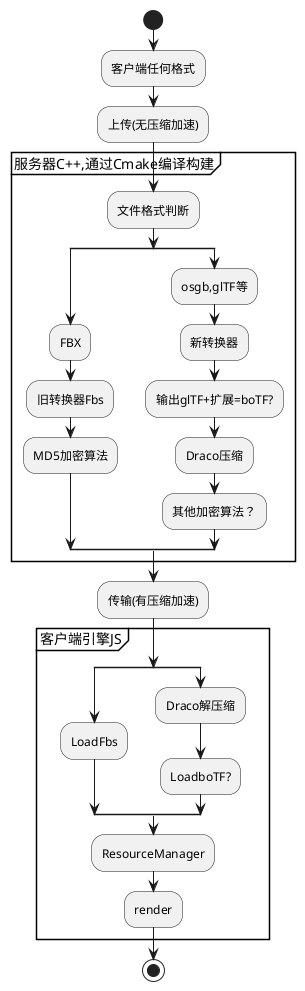 @startuml NewConverter
start
:客户端任何格式;
:上传(无压缩加速);
partition "服务器C++,通过Cmake编译构建"{
:文件格式判断;
split
:FBX;
:旧转换器Fbs;
:MD5加密算法;
splitagain
:osgb,glTF等;
:新转换器;
:输出glTF+扩展=boTF?;
:Draco压缩;
:其他加密算法？;
endsplit
}
:传输(有压缩加速);
partition "客户端引擎JS"{
split
:LoadFbs;
splitagain
:Draco解压缩;
:LoadboTF?;
endsplit
:ResourceManager;
:render;
}
stop
@enduml
